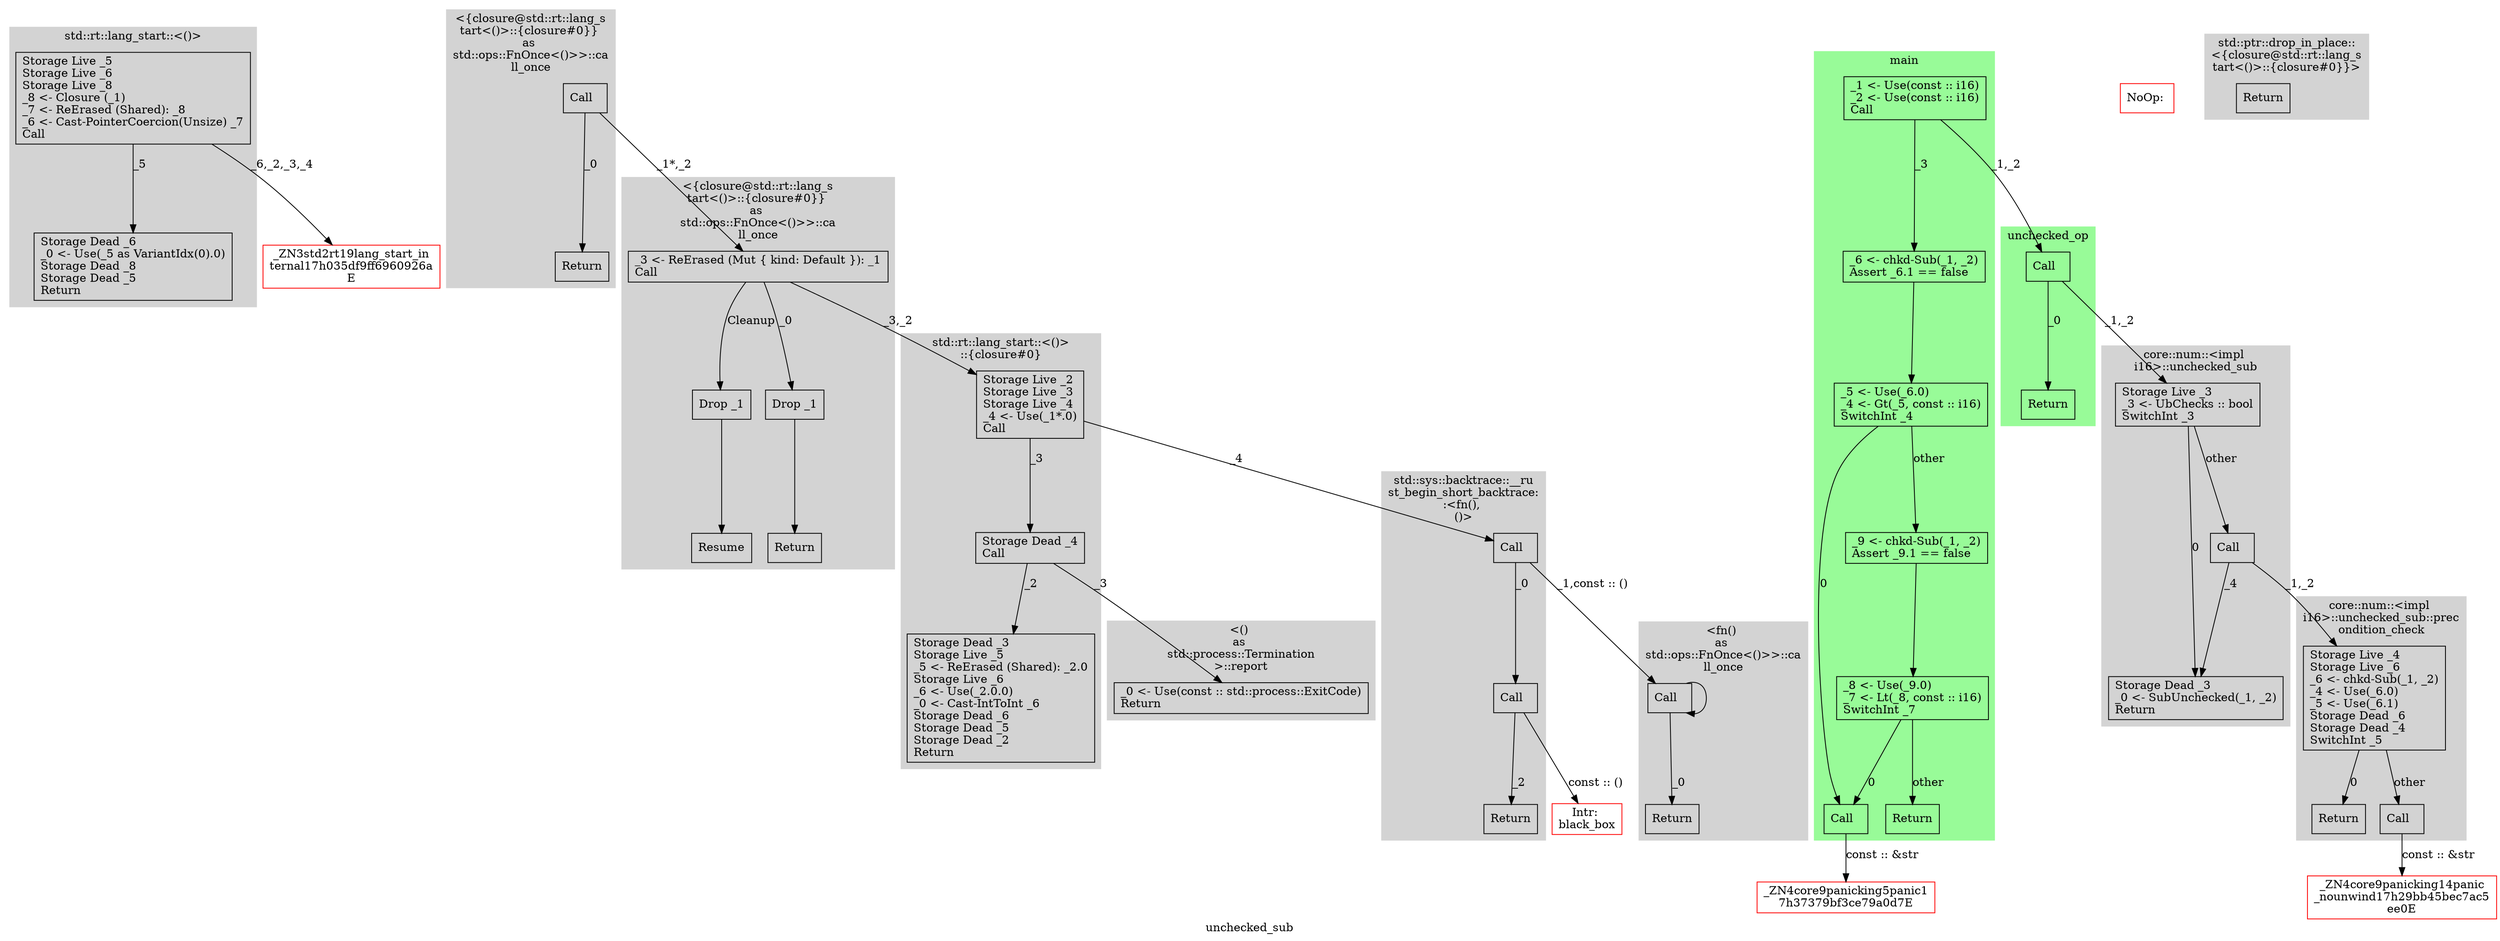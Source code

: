 digraph {
  label="unchecked_sub";
  node [shape=rectangle];
  X5eb86185c1cf8f06_0 [label="_ZN3std2rt19lang_start_in\nternal17h035df9ff6960926a\nE", color=red];
  X3c6542d96320ad67_0 [label="Intr: \nblack_box", color=red];
  X210a8e5fe9313c81_0 [label="_ZN4core9panicking5panic1\n7h37379bf3ce79a0d7E", color=red];
  Xa1fae2d2bbfd50ae_0 [label="_ZN4core9panicking14panic\n_nounwind17h29bb45bec7ac5\nee0E", color=red];
  X8b0ac2e54b9a91_0 [label="NoOp: ", color=red];
  subgraph cluster_0 {
    label="std::sys::backtrace::__ru\nst_begin_short_backtrace:\n:<fn(), \n()>";
    style="filled";
    color=lightgray;
    X6ed7f5222f8fff3d_0 -> X6ed7f5222f8fff3d_1 [label="_0"];
    X6ed7f5222f8fff3d_0 [label="Call\l"];
    X6ed7f5222f8fff3d_1 -> X6ed7f5222f8fff3d_2 [label="_2"];
    X6ed7f5222f8fff3d_1 [label="Call\l"];
    X6ed7f5222f8fff3d_2 [label="Return\l"];
  }
  X6ed7f5222f8fff3d_0 -> X2c1ab9ccb2ee2902_0 [label="_1,const :: ()"];
  X6ed7f5222f8fff3d_1 -> X3c6542d96320ad67_0 [label="const :: ()"];
  subgraph cluster_1 {
    label="<() \nas \nstd::process::Termination\n>::report";
    style="filled";
    color=lightgray;
    Xb356150a39730498_0 [label="_0 <- Use(const :: std::process::ExitCode)\lReturn\l"];
  }
  subgraph cluster_2 {
    label="core::num::<impl \ni16>::unchecked_sub";
    style="filled";
    color=lightgray;
    Xe89ce436dda28930_0 -> Xe89ce436dda28930_2 [label="0"];
    Xe89ce436dda28930_0 -> Xe89ce436dda28930_1 [label="other"];
    Xe89ce436dda28930_0 [label="Storage Live _3\l_3 <- UbChecks :: bool\lSwitchInt _3\l"];
    Xe89ce436dda28930_1 -> Xe89ce436dda28930_2 [label="_4"];
    Xe89ce436dda28930_1 [label="Call\l"];
    Xe89ce436dda28930_2 [label="Storage Dead _3\l_0 <- SubUnchecked(_1, _2)\lReturn\l"];
  }
  Xe89ce436dda28930_1 -> Xd6d8542b139753eb_0 [label="_1,_2"];
  subgraph cluster_3 {
    label="<{closure@std::rt::lang_s\ntart<()>::{closure#0}} \nas \nstd::ops::FnOnce<()>>::ca\nll_once";
    style="filled";
    color=lightgray;
    X4d9411a803faadfe_0 -> X4d9411a803faadfe_3 [label="Cleanup"];
    X4d9411a803faadfe_0 -> X4d9411a803faadfe_1 [label="_0"];
    X4d9411a803faadfe_0 [label="_3 <- ReErased (Mut { kind: Default }): _1\lCall\l"];
    X4d9411a803faadfe_1 -> X4d9411a803faadfe_2;
    X4d9411a803faadfe_1 [label="Drop _1\l"];
    X4d9411a803faadfe_2 [label="Return\l"];
    X4d9411a803faadfe_3 -> X4d9411a803faadfe_4;
    X4d9411a803faadfe_3 [label="Drop _1\l"];
    X4d9411a803faadfe_4 [label="Resume\l"];
  }
  X4d9411a803faadfe_0 -> X396121085053712_0 [label="_3,_2"];
  subgraph cluster_4 {
    label="<fn() \nas \nstd::ops::FnOnce<()>>::ca\nll_once";
    style="filled";
    color=lightgray;
    X2c1ab9ccb2ee2902_0 -> X2c1ab9ccb2ee2902_1 [label="_0"];
    X2c1ab9ccb2ee2902_0 [label="Call\l"];
    X2c1ab9ccb2ee2902_1 [label="Return\l"];
  }
  X2c1ab9ccb2ee2902_0 -> X2c1ab9ccb2ee2902_0: _1 [label=""];
  subgraph cluster_5 {
    label="main";
    style="filled";
    color=palegreen;
    X4f441ab82149a815_0 -> X4f441ab82149a815_1 [label="_3"];
    X4f441ab82149a815_0 [label="_1 <- Use(const :: i16)\l_2 <- Use(const :: i16)\lCall\l"];
    X4f441ab82149a815_1 -> X4f441ab82149a815_2;
    X4f441ab82149a815_1 [label="_6 <- chkd-Sub(_1, _2)\lAssert _6.1 == false\l"];
    X4f441ab82149a815_2 -> X4f441ab82149a815_6 [label="0"];
    X4f441ab82149a815_2 -> X4f441ab82149a815_3 [label="other"];
    X4f441ab82149a815_2 [label="_5 <- Use(_6.0)\l_4 <- Gt(_5, const :: i16)\lSwitchInt _4\l"];
    X4f441ab82149a815_3 -> X4f441ab82149a815_4;
    X4f441ab82149a815_3 [label="_9 <- chkd-Sub(_1, _2)\lAssert _9.1 == false\l"];
    X4f441ab82149a815_4 -> X4f441ab82149a815_6 [label="0"];
    X4f441ab82149a815_4 -> X4f441ab82149a815_5 [label="other"];
    X4f441ab82149a815_4 [label="_8 <- Use(_9.0)\l_7 <- Lt(_8, const :: i16)\lSwitchInt _7\l"];
    X4f441ab82149a815_5 [label="Return\l"];
    X4f441ab82149a815_6 [label="Call\l"];
  }
  X4f441ab82149a815_0 -> X949dd9980f2a3388_0 [label="_1,_2"];
  X4f441ab82149a815_6 -> X210a8e5fe9313c81_0 [label="const :: &str"];
  subgraph cluster_6 {
    label="core::num::<impl \ni16>::unchecked_sub::prec\nondition_check";
    style="filled";
    color=lightgray;
    Xd6d8542b139753eb_0 -> Xd6d8542b139753eb_2 [label="0"];
    Xd6d8542b139753eb_0 -> Xd6d8542b139753eb_1 [label="other"];
    Xd6d8542b139753eb_0 [label="Storage Live _4\lStorage Live _6\l_6 <- chkd-Sub(_1, _2)\l_4 <- Use(_6.0)\l_5 <- Use(_6.1)\lStorage Dead _6\lStorage Dead _4\lSwitchInt _5\l"];
    Xd6d8542b139753eb_1 [label="Call\l"];
    Xd6d8542b139753eb_2 [label="Return\l"];
  }
  Xd6d8542b139753eb_1 -> Xa1fae2d2bbfd50ae_0 [label="const :: &str"];
  subgraph cluster_7 {
    label="std::rt::lang_start::<()>\n::{closure#0}";
    style="filled";
    color=lightgray;
    X396121085053712_0 -> X396121085053712_1 [label="_3"];
    X396121085053712_0 [label="Storage Live _2\lStorage Live _3\lStorage Live _4\l_4 <- Use(_1*.0)\lCall\l"];
    X396121085053712_1 -> X396121085053712_2 [label="_2"];
    X396121085053712_1 [label="Storage Dead _4\lCall\l"];
    X396121085053712_2 [label="Storage Dead _3\lStorage Live _5\l_5 <- ReErased (Shared): _2.0\lStorage Live _6\l_6 <- Use(_2.0.0)\l_0 <- Cast-IntToInt _6\lStorage Dead _6\lStorage Dead _5\lStorage Dead _2\lReturn\l"];
  }
  X396121085053712_0 -> X6ed7f5222f8fff3d_0 [label="_4"];
  X396121085053712_1 -> Xb356150a39730498_0 [label="_3"];
  subgraph cluster_8 {
    label="std::rt::lang_start::<()>";
    style="filled";
    color=lightgray;
    X3d6480ec228be4ec_0 -> X3d6480ec228be4ec_1 [label="_5"];
    X3d6480ec228be4ec_0 [label="Storage Live _5\lStorage Live _6\lStorage Live _8\l_8 <- Closure (_1)\l_7 <- ReErased (Shared): _8\l_6 <- Cast-PointerCoercion(Unsize) _7\lCall\l"];
    X3d6480ec228be4ec_1 [label="Storage Dead _6\l_0 <- Use(_5 as VariantIdx(0).0)\lStorage Dead _8\lStorage Dead _5\lReturn\l"];
  }
  X3d6480ec228be4ec_0 -> X5eb86185c1cf8f06_0 [label="_6,_2,_3,_4"];
  subgraph cluster_9 {
    label="unchecked_op";
    style="filled";
    color=palegreen;
    X949dd9980f2a3388_0 -> X949dd9980f2a3388_1 [label="_0"];
    X949dd9980f2a3388_0 [label="Call\l"];
    X949dd9980f2a3388_1 [label="Return\l"];
  }
  X949dd9980f2a3388_0 -> Xe89ce436dda28930_0 [label="_1,_2"];
  subgraph cluster_10 {
    label="std::ptr::drop_in_place::\n<{closure@std::rt::lang_s\ntart<()>::{closure#0}}>";
    style="filled";
    color=lightgray;
    X7cb88635fb24da5a_0 [label="Return\l"];
  }
  subgraph cluster_11 {
    label="<{closure@std::rt::lang_s\ntart<()>::{closure#0}} \nas \nstd::ops::FnOnce<()>>::ca\nll_once";
    style="filled";
    color=lightgray;
    X41331acabe05b18d_0 -> X41331acabe05b18d_1 [label="_0"];
    X41331acabe05b18d_0 [label="Call\l"];
    X41331acabe05b18d_1 [label="Return\l"];
  }
  X41331acabe05b18d_0 -> X4d9411a803faadfe_0 [label="_1*,_2"];
}
